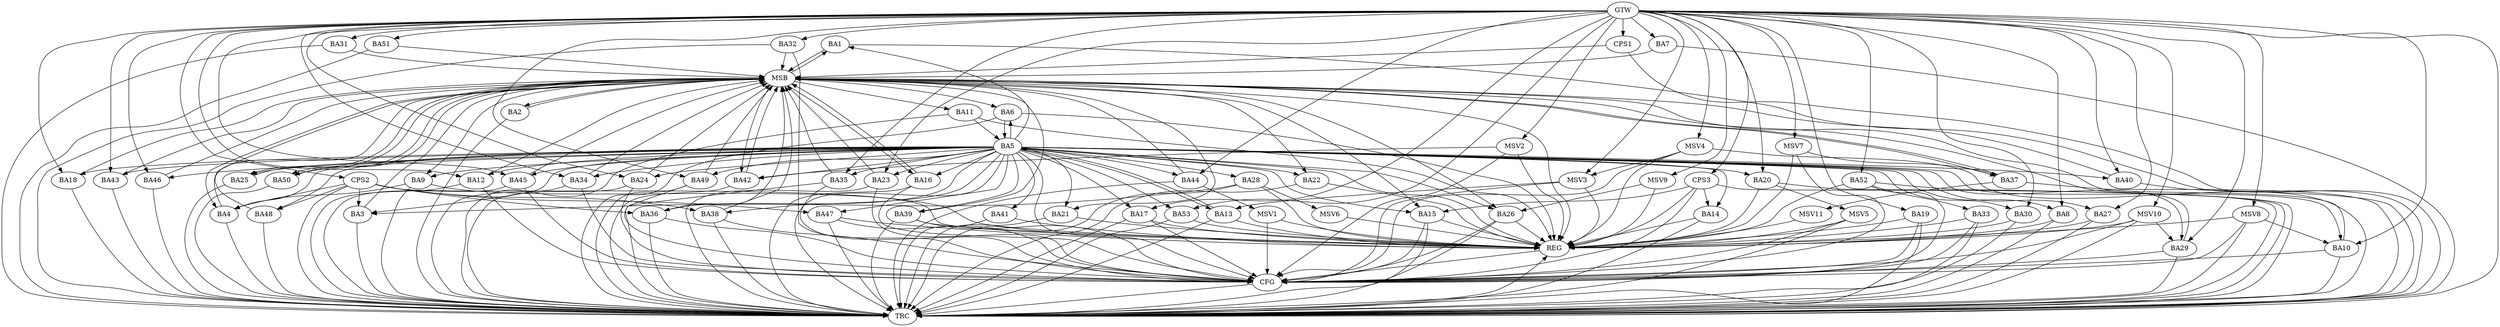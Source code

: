strict digraph G {
  BA1 [ label="BA1" ];
  BA2 [ label="BA2" ];
  BA3 [ label="BA3" ];
  BA4 [ label="BA4" ];
  BA5 [ label="BA5" ];
  BA6 [ label="BA6" ];
  BA7 [ label="BA7" ];
  BA8 [ label="BA8" ];
  BA9 [ label="BA9" ];
  BA10 [ label="BA10" ];
  BA11 [ label="BA11" ];
  BA12 [ label="BA12" ];
  BA13 [ label="BA13" ];
  BA14 [ label="BA14" ];
  BA15 [ label="BA15" ];
  BA16 [ label="BA16" ];
  BA17 [ label="BA17" ];
  BA18 [ label="BA18" ];
  BA19 [ label="BA19" ];
  BA20 [ label="BA20" ];
  BA21 [ label="BA21" ];
  BA22 [ label="BA22" ];
  BA23 [ label="BA23" ];
  BA24 [ label="BA24" ];
  BA25 [ label="BA25" ];
  BA26 [ label="BA26" ];
  BA27 [ label="BA27" ];
  BA28 [ label="BA28" ];
  BA29 [ label="BA29" ];
  BA30 [ label="BA30" ];
  BA31 [ label="BA31" ];
  BA32 [ label="BA32" ];
  BA33 [ label="BA33" ];
  BA34 [ label="BA34" ];
  BA35 [ label="BA35" ];
  BA36 [ label="BA36" ];
  BA37 [ label="BA37" ];
  BA38 [ label="BA38" ];
  BA39 [ label="BA39" ];
  BA40 [ label="BA40" ];
  BA41 [ label="BA41" ];
  BA42 [ label="BA42" ];
  BA43 [ label="BA43" ];
  BA44 [ label="BA44" ];
  BA45 [ label="BA45" ];
  BA46 [ label="BA46" ];
  BA47 [ label="BA47" ];
  BA48 [ label="BA48" ];
  BA49 [ label="BA49" ];
  BA50 [ label="BA50" ];
  BA51 [ label="BA51" ];
  BA52 [ label="BA52" ];
  BA53 [ label="BA53" ];
  CPS1 [ label="CPS1" ];
  CPS2 [ label="CPS2" ];
  CPS3 [ label="CPS3" ];
  GTW [ label="GTW" ];
  REG [ label="REG" ];
  MSB [ label="MSB" ];
  CFG [ label="CFG" ];
  TRC [ label="TRC" ];
  MSV1 [ label="MSV1" ];
  MSV2 [ label="MSV2" ];
  MSV3 [ label="MSV3" ];
  MSV4 [ label="MSV4" ];
  MSV5 [ label="MSV5" ];
  MSV6 [ label="MSV6" ];
  MSV7 [ label="MSV7" ];
  MSV8 [ label="MSV8" ];
  MSV9 [ label="MSV9" ];
  MSV10 [ label="MSV10" ];
  MSV11 [ label="MSV11" ];
  BA5 -> BA4;
  BA6 -> BA5;
  BA9 -> BA4;
  BA11 -> BA5;
  BA13 -> BA5;
  BA28 -> BA3;
  BA52 -> BA33;
  CPS2 -> BA3;
  CPS2 -> BA36;
  CPS2 -> BA4;
  CPS2 -> BA48;
  CPS2 -> BA38;
  CPS2 -> BA47;
  CPS3 -> BA15;
  CPS3 -> BA14;
  GTW -> BA7;
  GTW -> BA8;
  GTW -> BA10;
  GTW -> BA12;
  GTW -> BA17;
  GTW -> BA18;
  GTW -> BA19;
  GTW -> BA20;
  GTW -> BA23;
  GTW -> BA24;
  GTW -> BA27;
  GTW -> BA29;
  GTW -> BA30;
  GTW -> BA31;
  GTW -> BA32;
  GTW -> BA34;
  GTW -> BA35;
  GTW -> BA40;
  GTW -> BA43;
  GTW -> BA44;
  GTW -> BA45;
  GTW -> BA46;
  GTW -> BA49;
  GTW -> BA51;
  GTW -> BA52;
  GTW -> BA53;
  GTW -> CPS1;
  GTW -> CPS2;
  GTW -> CPS3;
  BA5 -> REG;
  BA6 -> REG;
  BA8 -> REG;
  BA9 -> REG;
  BA11 -> REG;
  BA13 -> REG;
  BA14 -> REG;
  BA15 -> REG;
  BA17 -> REG;
  BA19 -> REG;
  BA20 -> REG;
  BA21 -> REG;
  BA22 -> REG;
  BA26 -> REG;
  BA27 -> REG;
  BA28 -> REG;
  BA30 -> REG;
  BA33 -> REG;
  BA39 -> REG;
  BA41 -> REG;
  BA47 -> REG;
  BA52 -> REG;
  BA53 -> REG;
  CPS2 -> REG;
  CPS3 -> REG;
  BA1 -> MSB;
  MSB -> BA2;
  MSB -> REG;
  BA2 -> MSB;
  MSB -> BA1;
  BA3 -> MSB;
  BA4 -> MSB;
  BA7 -> MSB;
  BA10 -> MSB;
  BA12 -> MSB;
  MSB -> BA4;
  BA16 -> MSB;
  BA18 -> MSB;
  MSB -> BA9;
  BA23 -> MSB;
  BA24 -> MSB;
  BA25 -> MSB;
  BA29 -> MSB;
  BA31 -> MSB;
  BA32 -> MSB;
  BA34 -> MSB;
  BA35 -> MSB;
  MSB -> BA16;
  BA36 -> MSB;
  MSB -> BA21;
  BA37 -> MSB;
  MSB -> BA26;
  BA38 -> MSB;
  MSB -> BA22;
  BA40 -> MSB;
  MSB -> BA37;
  BA42 -> MSB;
  MSB -> BA11;
  BA43 -> MSB;
  BA44 -> MSB;
  MSB -> BA39;
  BA45 -> MSB;
  MSB -> BA25;
  BA46 -> MSB;
  MSB -> BA42;
  BA48 -> MSB;
  MSB -> BA15;
  BA49 -> MSB;
  BA50 -> MSB;
  MSB -> BA6;
  BA51 -> MSB;
  MSB -> BA50;
  CPS1 -> MSB;
  BA19 -> CFG;
  BA10 -> CFG;
  BA47 -> CFG;
  BA12 -> CFG;
  BA5 -> CFG;
  BA49 -> CFG;
  BA23 -> CFG;
  BA52 -> CFG;
  BA45 -> CFG;
  BA24 -> CFG;
  BA39 -> CFG;
  BA29 -> CFG;
  BA32 -> CFG;
  BA16 -> CFG;
  BA26 -> CFG;
  BA35 -> CFG;
  BA36 -> CFG;
  BA15 -> CFG;
  BA34 -> CFG;
  BA38 -> CFG;
  CPS3 -> CFG;
  BA17 -> CFG;
  BA33 -> CFG;
  REG -> CFG;
  BA1 -> TRC;
  BA2 -> TRC;
  BA3 -> TRC;
  BA4 -> TRC;
  BA5 -> TRC;
  BA6 -> TRC;
  BA7 -> TRC;
  BA8 -> TRC;
  BA9 -> TRC;
  BA10 -> TRC;
  BA11 -> TRC;
  BA12 -> TRC;
  BA13 -> TRC;
  BA14 -> TRC;
  BA15 -> TRC;
  BA16 -> TRC;
  BA17 -> TRC;
  BA18 -> TRC;
  BA19 -> TRC;
  BA20 -> TRC;
  BA21 -> TRC;
  BA22 -> TRC;
  BA23 -> TRC;
  BA24 -> TRC;
  BA25 -> TRC;
  BA26 -> TRC;
  BA27 -> TRC;
  BA28 -> TRC;
  BA29 -> TRC;
  BA30 -> TRC;
  BA31 -> TRC;
  BA32 -> TRC;
  BA33 -> TRC;
  BA34 -> TRC;
  BA35 -> TRC;
  BA36 -> TRC;
  BA37 -> TRC;
  BA38 -> TRC;
  BA39 -> TRC;
  BA40 -> TRC;
  BA41 -> TRC;
  BA42 -> TRC;
  BA43 -> TRC;
  BA44 -> TRC;
  BA45 -> TRC;
  BA46 -> TRC;
  BA47 -> TRC;
  BA48 -> TRC;
  BA49 -> TRC;
  BA50 -> TRC;
  BA51 -> TRC;
  BA52 -> TRC;
  BA53 -> TRC;
  CPS1 -> TRC;
  CPS2 -> TRC;
  CPS3 -> TRC;
  GTW -> TRC;
  CFG -> TRC;
  TRC -> REG;
  BA5 -> BA18;
  BA5 -> BA24;
  BA5 -> BA13;
  BA5 -> BA36;
  BA5 -> BA14;
  BA5 -> BA35;
  BA5 -> BA8;
  BA5 -> BA27;
  BA5 -> BA22;
  BA5 -> BA43;
  BA5 -> BA6;
  BA5 -> BA42;
  BA5 -> BA9;
  BA5 -> BA47;
  BA5 -> BA20;
  BA5 -> BA16;
  BA5 -> BA49;
  BA5 -> BA38;
  BA5 -> BA29;
  BA5 -> BA45;
  BA5 -> BA26;
  BA5 -> BA1;
  BA5 -> BA44;
  BA5 -> BA23;
  BA5 -> BA28;
  BA5 -> BA15;
  BA5 -> BA10;
  BA5 -> BA25;
  BA5 -> BA39;
  BA5 -> BA50;
  BA5 -> BA17;
  BA5 -> BA53;
  BA5 -> BA12;
  BA5 -> BA3;
  BA5 -> BA48;
  BA5 -> BA46;
  BA5 -> BA21;
  BA5 -> BA41;
  BA5 -> BA34;
  BA5 -> BA40;
  BA5 -> BA30;
  BA44 -> MSV1;
  MSV1 -> REG;
  MSV1 -> CFG;
  MSV2 -> BA42;
  GTW -> MSV2;
  MSV2 -> REG;
  MSV2 -> CFG;
  MSV3 -> BA13;
  GTW -> MSV3;
  MSV3 -> REG;
  MSV3 -> CFG;
  MSV4 -> MSV3;
  GTW -> MSV4;
  MSV4 -> REG;
  MSV4 -> TRC;
  MSV4 -> CFG;
  BA20 -> MSV5;
  MSV5 -> REG;
  MSV5 -> TRC;
  MSV5 -> CFG;
  BA28 -> MSV6;
  MSV6 -> REG;
  MSV7 -> BA37;
  GTW -> MSV7;
  MSV7 -> REG;
  MSV7 -> CFG;
  MSV8 -> BA10;
  GTW -> MSV8;
  MSV8 -> REG;
  MSV8 -> TRC;
  MSV8 -> CFG;
  MSV9 -> BA26;
  GTW -> MSV9;
  MSV9 -> REG;
  MSV10 -> BA29;
  GTW -> MSV10;
  MSV10 -> REG;
  MSV10 -> TRC;
  MSV10 -> CFG;
  BA37 -> MSV11;
  MSV11 -> REG;
}
